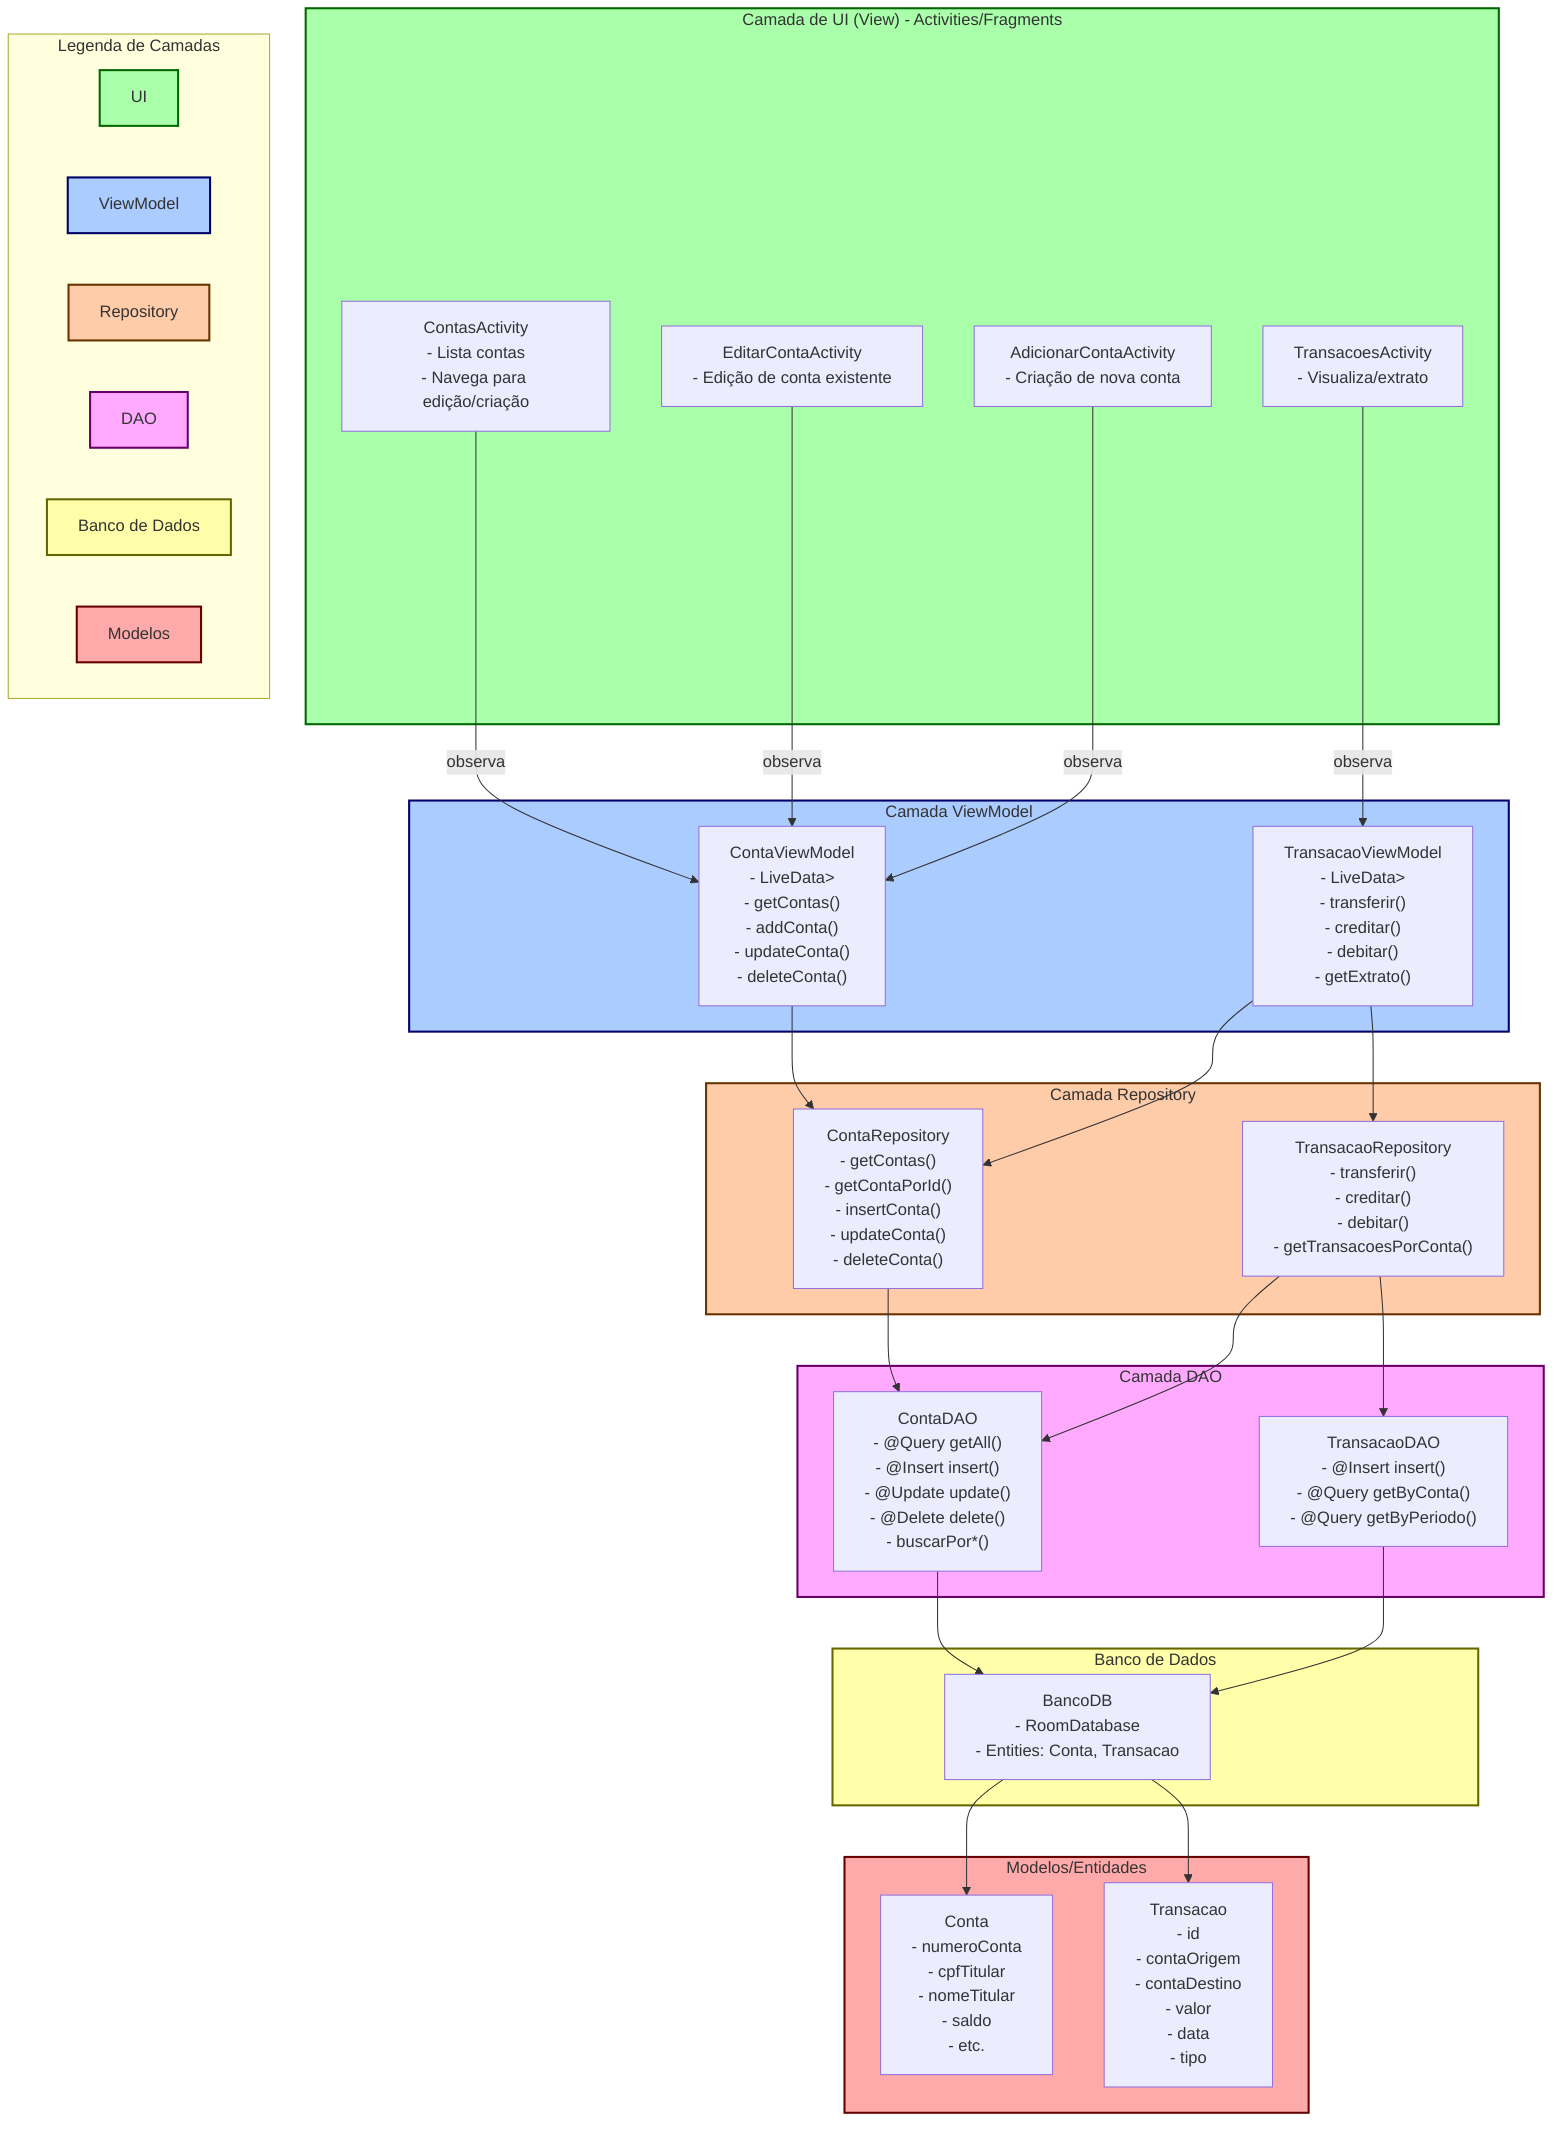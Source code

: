 flowchart TB
    %% Estilos
    classDef ui fill:#aaffaa,stroke:#006600,stroke-width:2px
    classDef viewmodel fill:#aaccff,stroke:#000066,stroke-width:2px
    classDef repository fill:#ffccaa,stroke:#663300,stroke-width:2px
    classDef dao fill:#ffaaff,stroke:#660066,stroke-width:2px
    classDef database fill:#ffffaa,stroke:#666600,stroke-width:2px
    classDef model fill:#ffaaaa,stroke:#660000,stroke-width:2px

    %% Camadas MVVM
    subgraph UI["Camada de UI (View) - Activities/Fragments"]
        UI1["ContasActivity\n- Lista contas\n- Navega para edição/criação"]
        UI2["EditarContaActivity\n- Edição de conta existente"]
        UI3["AdicionarContaActivity\n- Criação de nova conta"]
        UI4["TransacoesActivity\n- Visualiza/extrato"]
    end

    subgraph VM["Camada ViewModel"]
        VM1["ContaViewModel\n- LiveData<List<Conta>>\n- getContas()\n- addConta()\n- updateConta()\n- deleteConta()"]
        VM2["TransacaoViewModel\n- LiveData<List<Transacao>>\n- transferir()\n- creditar()\n- debitar()\n- getExtrato()"]
    end

    subgraph Repo["Camada Repository"]
        R1["ContaRepository\n- getContas()\n- getContaPorId()\n- insertConta()\n- updateConta()\n- deleteConta()"]
        R2["TransacaoRepository\n- transferir()\n- creditar()\n- debitar()\n- getTransacoesPorConta()"]
    end

    subgraph DAO["Camada DAO"]
        DAO1["ContaDAO\n- @Query getAll()\n- @Insert insert()\n- @Update update()\n- @Delete delete()\n- buscarPor*()"]
        DAO2["TransacaoDAO\n- @Insert insert()\n- @Query getByConta()\n- @Query getByPeriodo()"]
    end

    subgraph DB["Banco de Dados"]
        DB1["BancoDB\n- RoomDatabase\n- Entities: Conta, Transacao"]
    end

    subgraph Model["Modelos/Entidades"]
        M1["Conta\n- numeroConta\n- cpfTitular\n- nomeTitular\n- saldo\n- etc."]
        M2["Transacao\n- id\n- contaOrigem\n- contaDestino\n- valor\n- data\n- tipo"]
    end

    %% Fluxos de Dados
    %% UI → ViewModel
    UI1 -->|observa| VM1
    UI2 -->|observa| VM1
    UI3 -->|observa| VM1
    UI4 -->|observa| VM2
    
    %% ViewModel → Repository
    VM1 --> R1
    VM2 --> R1
    VM2 --> R2
    
    %% Repository → DAO
    R1 --> DAO1
    R2 --> DAO1
    R2 --> DAO2
           
    %% DAO → Database
    DAO1 --> DB1
    DAO2 --> DB1
    
    %% Database ↔ Entidades
    DB1 --> M1
    DB1 --> M2

    %% Estilização por camadas
    class UI ui
    class VM viewmodel
    class Repo repository
    class DAO dao
    class DB database
    class Model model

    %% Legenda
    subgraph Legenda["Legenda de Camadas"]
        direction LR
        L1[UI]:::ui
        L2[ViewModel]:::viewmodel
        L3[Repository]:::repository
        L4[DAO]:::dao
        L5[Banco de Dados]:::database
        L6[Modelos]:::model
    end
